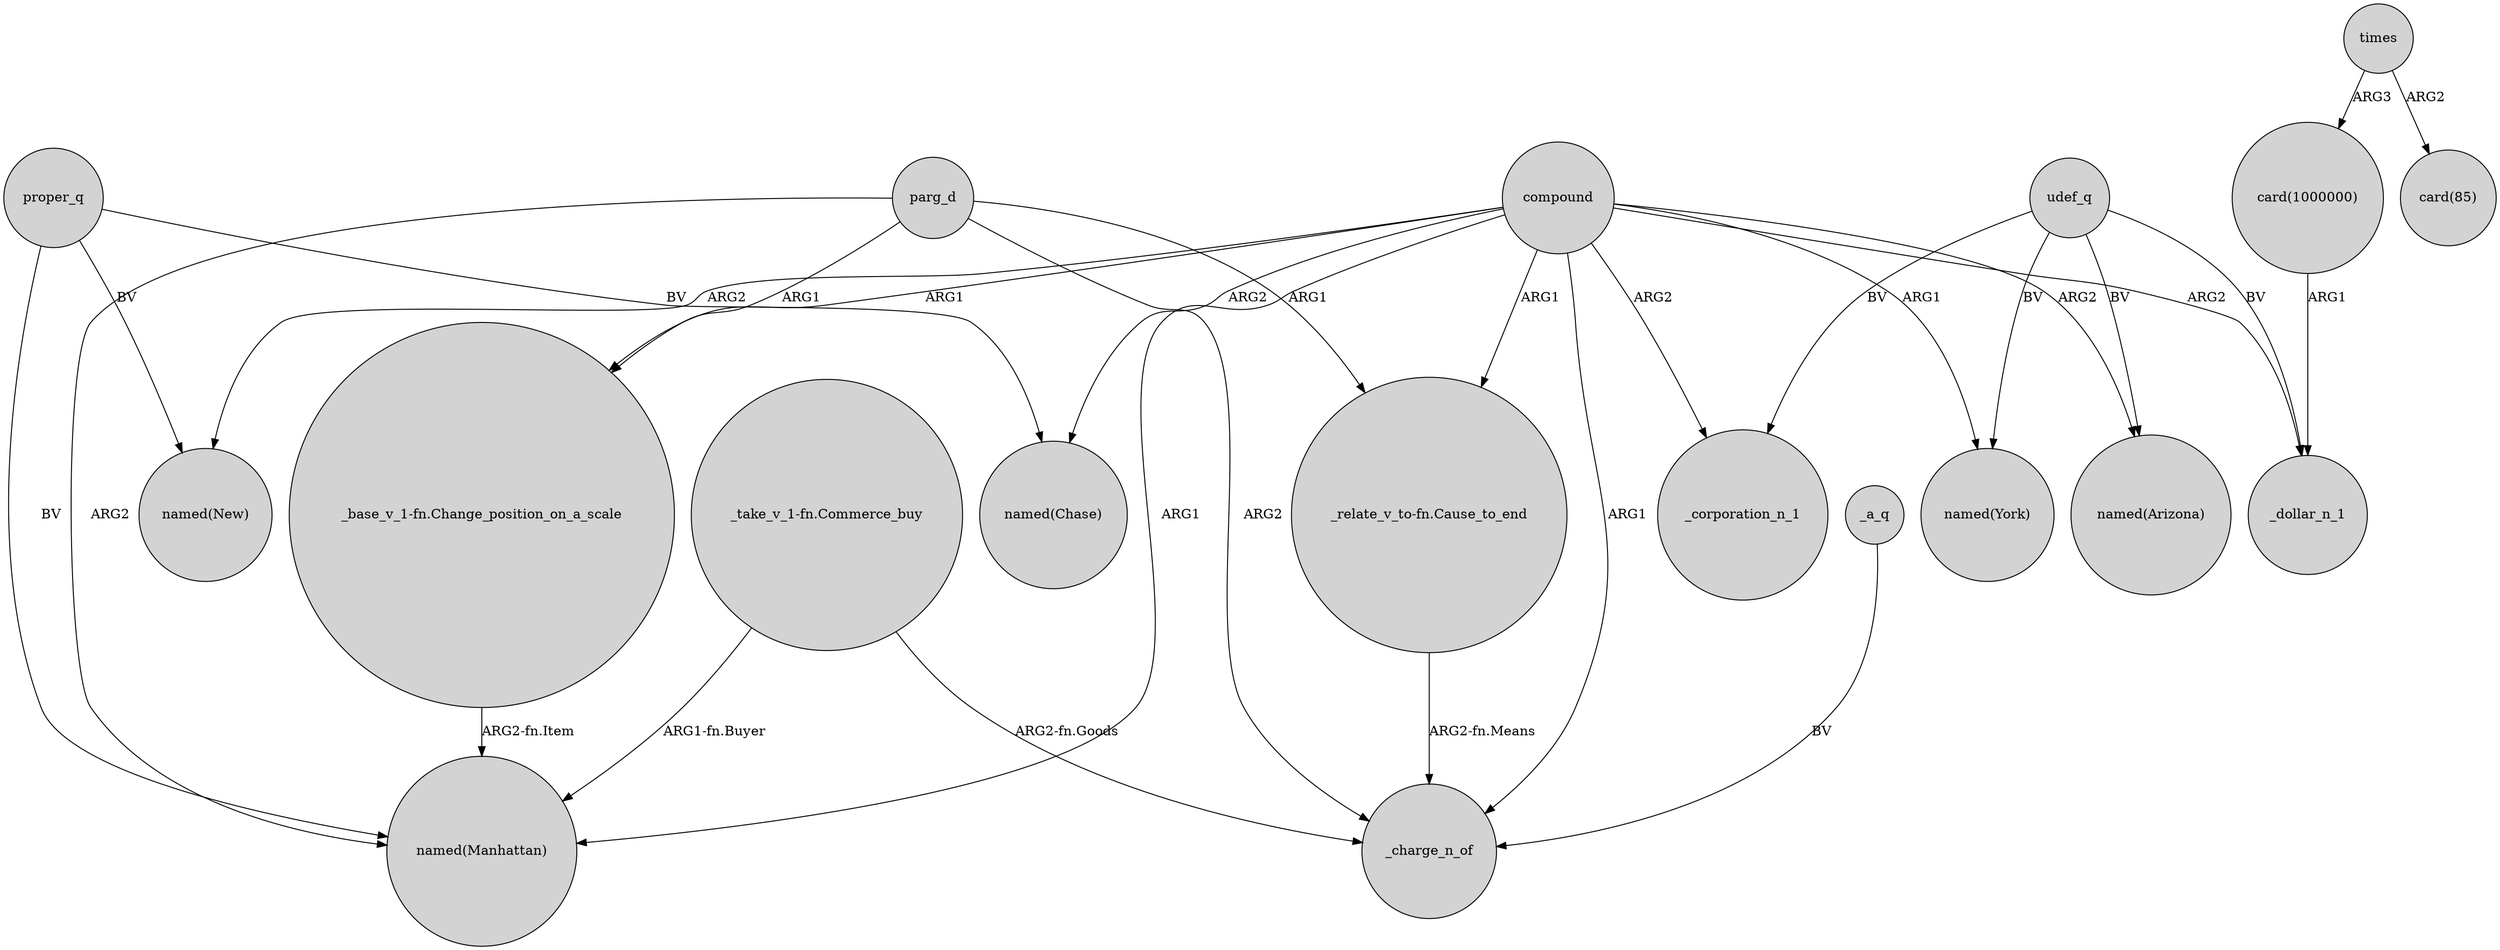 digraph {
	node [shape=circle style=filled]
	parg_d -> "_base_v_1-fn.Change_position_on_a_scale" [label=ARG1]
	compound -> "_relate_v_to-fn.Cause_to_end" [label=ARG1]
	compound -> "named(New)" [label=ARG2]
	proper_q -> "named(New)" [label=BV]
	times -> "card(1000000)" [label=ARG3]
	compound -> "named(Manhattan)" [label=ARG1]
	_a_q -> _charge_n_of [label=BV]
	proper_q -> "named(Manhattan)" [label=BV]
	compound -> _dollar_n_1 [label=ARG2]
	udef_q -> "named(Arizona)" [label=BV]
	compound -> _charge_n_of [label=ARG1]
	parg_d -> "_relate_v_to-fn.Cause_to_end" [label=ARG1]
	"_take_v_1-fn.Commerce_buy" -> _charge_n_of [label="ARG2-fn.Goods"]
	compound -> "named(Chase)" [label=ARG2]
	compound -> "named(Arizona)" [label=ARG2]
	udef_q -> _dollar_n_1 [label=BV]
	"card(1000000)" -> _dollar_n_1 [label=ARG1]
	udef_q -> "named(York)" [label=BV]
	compound -> "_base_v_1-fn.Change_position_on_a_scale" [label=ARG1]
	times -> "card(85)" [label=ARG2]
	compound -> _corporation_n_1 [label=ARG2]
	udef_q -> _corporation_n_1 [label=BV]
	parg_d -> "named(Manhattan)" [label=ARG2]
	parg_d -> _charge_n_of [label=ARG2]
	compound -> "named(York)" [label=ARG1]
	"_base_v_1-fn.Change_position_on_a_scale" -> "named(Manhattan)" [label="ARG2-fn.Item"]
	"_relate_v_to-fn.Cause_to_end" -> _charge_n_of [label="ARG2-fn.Means"]
	"_take_v_1-fn.Commerce_buy" -> "named(Manhattan)" [label="ARG1-fn.Buyer"]
	proper_q -> "named(Chase)" [label=BV]
}
